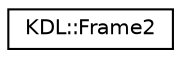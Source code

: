 digraph G
{
  edge [fontname="Helvetica",fontsize="10",labelfontname="Helvetica",labelfontsize="10"];
  node [fontname="Helvetica",fontsize="10",shape=record];
  rankdir=LR;
  Node1 [label="KDL::Frame2",height=0.2,width=0.4,color="black", fillcolor="white", style="filled",URL="$d8/d02/classKDL_1_1Frame2.html"];
}
